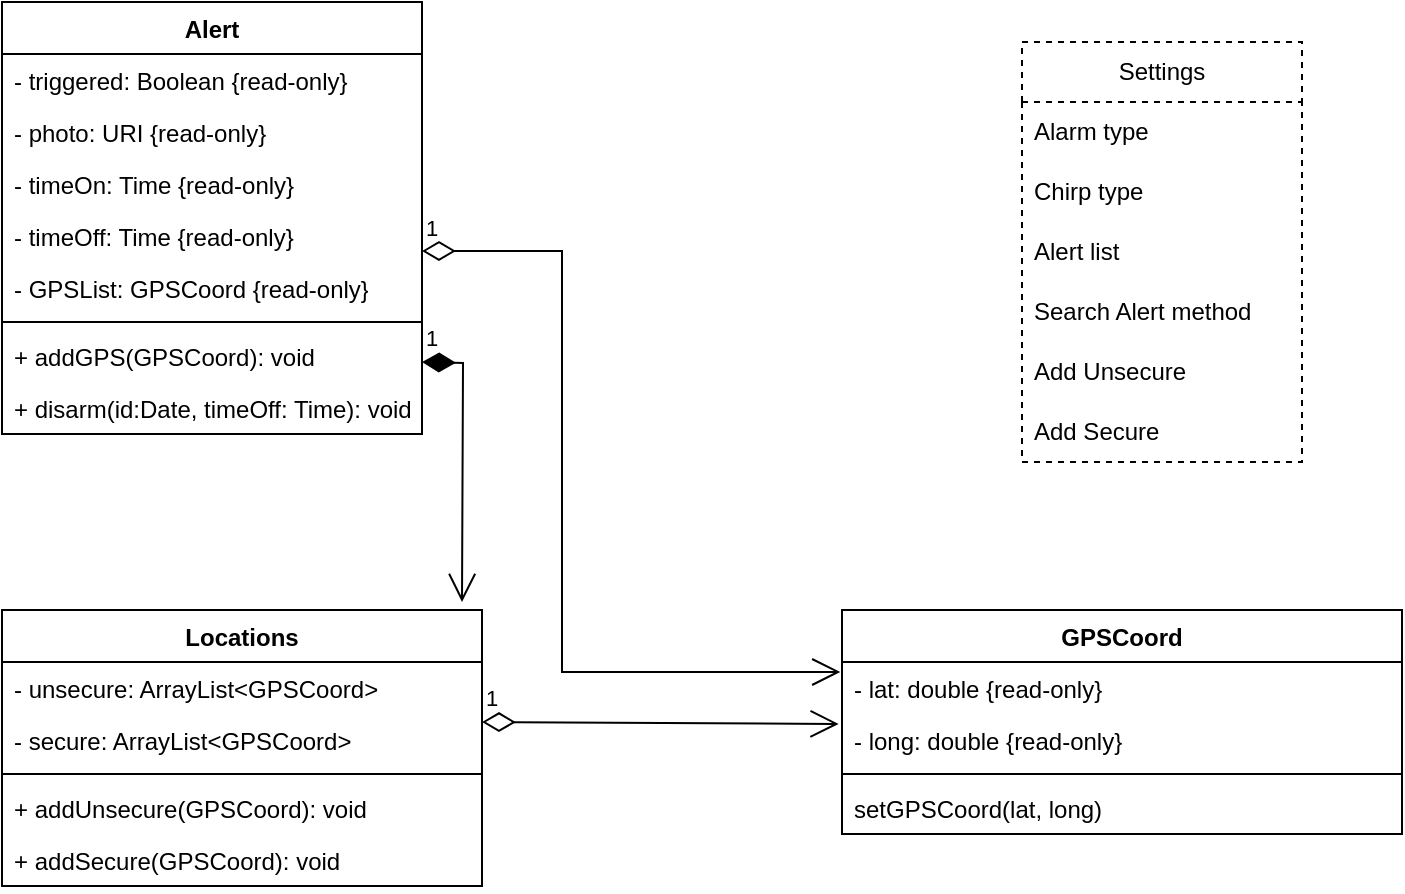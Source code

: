 <mxfile version="23.1.5" type="device">
  <diagram name="Page-1" id="htAdSNcWlhiPEnMqPCJC">
    <mxGraphModel dx="884" dy="608" grid="1" gridSize="10" guides="1" tooltips="1" connect="1" arrows="1" fold="1" page="1" pageScale="1" pageWidth="850" pageHeight="1100" math="0" shadow="0">
      <root>
        <mxCell id="0" />
        <mxCell id="1" parent="0" />
        <mxCell id="QO3o60luh7Fnf20lb6pL-1" value="Alert" style="swimlane;fontStyle=1;align=center;verticalAlign=top;childLayout=stackLayout;horizontal=1;startSize=26;horizontalStack=0;resizeParent=1;resizeParentMax=0;resizeLast=0;collapsible=1;marginBottom=0;whiteSpace=wrap;html=1;" parent="1" vertex="1">
          <mxGeometry x="80" y="80" width="210" height="216" as="geometry" />
        </mxCell>
        <mxCell id="QO3o60luh7Fnf20lb6pL-12" value="- triggered: Boolean {read-only}" style="text;strokeColor=none;fillColor=none;align=left;verticalAlign=top;spacingLeft=4;spacingRight=4;overflow=hidden;rotatable=0;points=[[0,0.5],[1,0.5]];portConstraint=eastwest;whiteSpace=wrap;html=1;" parent="QO3o60luh7Fnf20lb6pL-1" vertex="1">
          <mxGeometry y="26" width="210" height="26" as="geometry" />
        </mxCell>
        <mxCell id="QO3o60luh7Fnf20lb6pL-13" value="- photo: URI {read-only}" style="text;strokeColor=none;fillColor=none;align=left;verticalAlign=top;spacingLeft=4;spacingRight=4;overflow=hidden;rotatable=0;points=[[0,0.5],[1,0.5]];portConstraint=eastwest;whiteSpace=wrap;html=1;" parent="QO3o60luh7Fnf20lb6pL-1" vertex="1">
          <mxGeometry y="52" width="210" height="26" as="geometry" />
        </mxCell>
        <mxCell id="QO3o60luh7Fnf20lb6pL-2" value="- timeOn: Time {read-only}" style="text;strokeColor=none;fillColor=none;align=left;verticalAlign=top;spacingLeft=4;spacingRight=4;overflow=hidden;rotatable=0;points=[[0,0.5],[1,0.5]];portConstraint=eastwest;whiteSpace=wrap;html=1;" parent="QO3o60luh7Fnf20lb6pL-1" vertex="1">
          <mxGeometry y="78" width="210" height="26" as="geometry" />
        </mxCell>
        <mxCell id="QO3o60luh7Fnf20lb6pL-11" value="- timeOff: Time {read-only}" style="text;strokeColor=none;fillColor=none;align=left;verticalAlign=top;spacingLeft=4;spacingRight=4;overflow=hidden;rotatable=0;points=[[0,0.5],[1,0.5]];portConstraint=eastwest;whiteSpace=wrap;html=1;" parent="QO3o60luh7Fnf20lb6pL-1" vertex="1">
          <mxGeometry y="104" width="210" height="26" as="geometry" />
        </mxCell>
        <mxCell id="g78hevzDiGQzAzcVHnX2-24" value="- GPSList: GPSCoord {read-only}" style="text;strokeColor=none;fillColor=none;align=left;verticalAlign=top;spacingLeft=4;spacingRight=4;overflow=hidden;rotatable=0;points=[[0,0.5],[1,0.5]];portConstraint=eastwest;whiteSpace=wrap;html=1;" parent="QO3o60luh7Fnf20lb6pL-1" vertex="1">
          <mxGeometry y="130" width="210" height="26" as="geometry" />
        </mxCell>
        <mxCell id="QO3o60luh7Fnf20lb6pL-3" value="" style="line;strokeWidth=1;fillColor=none;align=left;verticalAlign=middle;spacingTop=-1;spacingLeft=3;spacingRight=3;rotatable=0;labelPosition=right;points=[];portConstraint=eastwest;strokeColor=inherit;" parent="QO3o60luh7Fnf20lb6pL-1" vertex="1">
          <mxGeometry y="156" width="210" height="8" as="geometry" />
        </mxCell>
        <mxCell id="QO3o60luh7Fnf20lb6pL-4" value="+ addGPS(GPSCoord): void" style="text;strokeColor=none;fillColor=none;align=left;verticalAlign=top;spacingLeft=4;spacingRight=4;overflow=hidden;rotatable=0;points=[[0,0.5],[1,0.5]];portConstraint=eastwest;whiteSpace=wrap;html=1;" parent="QO3o60luh7Fnf20lb6pL-1" vertex="1">
          <mxGeometry y="164" width="210" height="26" as="geometry" />
        </mxCell>
        <mxCell id="JbfR-_CshwhSvyDO_35e-1" value="+ disarm(id:Date, timeOff: Time): void" style="text;strokeColor=none;fillColor=none;align=left;verticalAlign=top;spacingLeft=4;spacingRight=4;overflow=hidden;rotatable=0;points=[[0,0.5],[1,0.5]];portConstraint=eastwest;whiteSpace=wrap;html=1;" parent="QO3o60luh7Fnf20lb6pL-1" vertex="1">
          <mxGeometry y="190" width="210" height="26" as="geometry" />
        </mxCell>
        <mxCell id="g78hevzDiGQzAzcVHnX2-1" value="Locations" style="swimlane;fontStyle=1;align=center;verticalAlign=top;childLayout=stackLayout;horizontal=1;startSize=26;horizontalStack=0;resizeParent=1;resizeParentMax=0;resizeLast=0;collapsible=1;marginBottom=0;whiteSpace=wrap;html=1;" parent="1" vertex="1">
          <mxGeometry x="80" y="384" width="240" height="138" as="geometry" />
        </mxCell>
        <mxCell id="g78hevzDiGQzAzcVHnX2-2" value="- unsecure: ArrayList&amp;lt;GPSCoord&amp;gt;" style="text;strokeColor=none;fillColor=none;align=left;verticalAlign=top;spacingLeft=4;spacingRight=4;overflow=hidden;rotatable=0;points=[[0,0.5],[1,0.5]];portConstraint=eastwest;whiteSpace=wrap;html=1;" parent="g78hevzDiGQzAzcVHnX2-1" vertex="1">
          <mxGeometry y="26" width="240" height="26" as="geometry" />
        </mxCell>
        <mxCell id="g78hevzDiGQzAzcVHnX2-9" value="- secure: ArrayList&amp;lt;GPSCoord&amp;gt;" style="text;strokeColor=none;fillColor=none;align=left;verticalAlign=top;spacingLeft=4;spacingRight=4;overflow=hidden;rotatable=0;points=[[0,0.5],[1,0.5]];portConstraint=eastwest;whiteSpace=wrap;html=1;" parent="g78hevzDiGQzAzcVHnX2-1" vertex="1">
          <mxGeometry y="52" width="240" height="26" as="geometry" />
        </mxCell>
        <mxCell id="g78hevzDiGQzAzcVHnX2-3" value="" style="line;strokeWidth=1;fillColor=none;align=left;verticalAlign=middle;spacingTop=-1;spacingLeft=3;spacingRight=3;rotatable=0;labelPosition=right;points=[];portConstraint=eastwest;strokeColor=inherit;" parent="g78hevzDiGQzAzcVHnX2-1" vertex="1">
          <mxGeometry y="78" width="240" height="8" as="geometry" />
        </mxCell>
        <mxCell id="g78hevzDiGQzAzcVHnX2-4" value="+ addUnsecure(GPSCoord): void" style="text;strokeColor=none;fillColor=none;align=left;verticalAlign=top;spacingLeft=4;spacingRight=4;overflow=hidden;rotatable=0;points=[[0,0.5],[1,0.5]];portConstraint=eastwest;whiteSpace=wrap;html=1;" parent="g78hevzDiGQzAzcVHnX2-1" vertex="1">
          <mxGeometry y="86" width="240" height="26" as="geometry" />
        </mxCell>
        <mxCell id="g78hevzDiGQzAzcVHnX2-10" value="+ addSecure(GPSCoord): void" style="text;strokeColor=none;fillColor=none;align=left;verticalAlign=top;spacingLeft=4;spacingRight=4;overflow=hidden;rotatable=0;points=[[0,0.5],[1,0.5]];portConstraint=eastwest;whiteSpace=wrap;html=1;" parent="g78hevzDiGQzAzcVHnX2-1" vertex="1">
          <mxGeometry y="112" width="240" height="26" as="geometry" />
        </mxCell>
        <mxCell id="g78hevzDiGQzAzcVHnX2-12" value="GPSCoord" style="swimlane;fontStyle=1;align=center;verticalAlign=top;childLayout=stackLayout;horizontal=1;startSize=26;horizontalStack=0;resizeParent=1;resizeParentMax=0;resizeLast=0;collapsible=1;marginBottom=0;whiteSpace=wrap;html=1;" parent="1" vertex="1">
          <mxGeometry x="500" y="384" width="280" height="112" as="geometry" />
        </mxCell>
        <mxCell id="g78hevzDiGQzAzcVHnX2-13" value="- lat: double {read-only}" style="text;strokeColor=none;fillColor=none;align=left;verticalAlign=top;spacingLeft=4;spacingRight=4;overflow=hidden;rotatable=0;points=[[0,0.5],[1,0.5]];portConstraint=eastwest;whiteSpace=wrap;html=1;" parent="g78hevzDiGQzAzcVHnX2-12" vertex="1">
          <mxGeometry y="26" width="280" height="26" as="geometry" />
        </mxCell>
        <mxCell id="g78hevzDiGQzAzcVHnX2-16" value="- long: double {read-only}" style="text;strokeColor=none;fillColor=none;align=left;verticalAlign=top;spacingLeft=4;spacingRight=4;overflow=hidden;rotatable=0;points=[[0,0.5],[1,0.5]];portConstraint=eastwest;whiteSpace=wrap;html=1;" parent="g78hevzDiGQzAzcVHnX2-12" vertex="1">
          <mxGeometry y="52" width="280" height="26" as="geometry" />
        </mxCell>
        <mxCell id="g78hevzDiGQzAzcVHnX2-14" value="" style="line;strokeWidth=1;fillColor=none;align=left;verticalAlign=middle;spacingTop=-1;spacingLeft=3;spacingRight=3;rotatable=0;labelPosition=right;points=[];portConstraint=eastwest;strokeColor=inherit;" parent="g78hevzDiGQzAzcVHnX2-12" vertex="1">
          <mxGeometry y="78" width="280" height="8" as="geometry" />
        </mxCell>
        <mxCell id="VIBxlU-8SnilPU0rNErE-1" value="setGPSCoord(lat, long)" style="text;strokeColor=none;fillColor=none;align=left;verticalAlign=top;spacingLeft=4;spacingRight=4;overflow=hidden;rotatable=0;points=[[0,0.5],[1,0.5]];portConstraint=eastwest;whiteSpace=wrap;html=1;" parent="g78hevzDiGQzAzcVHnX2-12" vertex="1">
          <mxGeometry y="86" width="280" height="26" as="geometry" />
        </mxCell>
        <mxCell id="g78hevzDiGQzAzcVHnX2-18" value="Settings" style="swimlane;fontStyle=0;childLayout=stackLayout;horizontal=1;startSize=30;horizontalStack=0;resizeParent=1;resizeParentMax=0;resizeLast=0;collapsible=1;marginBottom=0;whiteSpace=wrap;html=1;dashed=1;" parent="1" vertex="1">
          <mxGeometry x="590" y="100" width="140" height="210" as="geometry" />
        </mxCell>
        <mxCell id="g78hevzDiGQzAzcVHnX2-19" value="Alarm type" style="text;strokeColor=none;fillColor=none;align=left;verticalAlign=middle;spacingLeft=4;spacingRight=4;overflow=hidden;points=[[0,0.5],[1,0.5]];portConstraint=eastwest;rotatable=0;whiteSpace=wrap;html=1;" parent="g78hevzDiGQzAzcVHnX2-18" vertex="1">
          <mxGeometry y="30" width="140" height="30" as="geometry" />
        </mxCell>
        <mxCell id="g78hevzDiGQzAzcVHnX2-20" value="Chirp type" style="text;strokeColor=none;fillColor=none;align=left;verticalAlign=middle;spacingLeft=4;spacingRight=4;overflow=hidden;points=[[0,0.5],[1,0.5]];portConstraint=eastwest;rotatable=0;whiteSpace=wrap;html=1;" parent="g78hevzDiGQzAzcVHnX2-18" vertex="1">
          <mxGeometry y="60" width="140" height="30" as="geometry" />
        </mxCell>
        <mxCell id="g78hevzDiGQzAzcVHnX2-21" value="Alert list" style="text;strokeColor=none;fillColor=none;align=left;verticalAlign=middle;spacingLeft=4;spacingRight=4;overflow=hidden;points=[[0,0.5],[1,0.5]];portConstraint=eastwest;rotatable=0;whiteSpace=wrap;html=1;" parent="g78hevzDiGQzAzcVHnX2-18" vertex="1">
          <mxGeometry y="90" width="140" height="30" as="geometry" />
        </mxCell>
        <mxCell id="g78hevzDiGQzAzcVHnX2-25" value="Search Alert method" style="text;strokeColor=none;fillColor=none;align=left;verticalAlign=middle;spacingLeft=4;spacingRight=4;overflow=hidden;points=[[0,0.5],[1,0.5]];portConstraint=eastwest;rotatable=0;whiteSpace=wrap;html=1;" parent="g78hevzDiGQzAzcVHnX2-18" vertex="1">
          <mxGeometry y="120" width="140" height="30" as="geometry" />
        </mxCell>
        <mxCell id="g78hevzDiGQzAzcVHnX2-26" value="Add Unsecure" style="text;strokeColor=none;fillColor=none;align=left;verticalAlign=middle;spacingLeft=4;spacingRight=4;overflow=hidden;points=[[0,0.5],[1,0.5]];portConstraint=eastwest;rotatable=0;whiteSpace=wrap;html=1;" parent="g78hevzDiGQzAzcVHnX2-18" vertex="1">
          <mxGeometry y="150" width="140" height="30" as="geometry" />
        </mxCell>
        <mxCell id="g78hevzDiGQzAzcVHnX2-27" value="Add Secure" style="text;strokeColor=none;fillColor=none;align=left;verticalAlign=middle;spacingLeft=4;spacingRight=4;overflow=hidden;points=[[0,0.5],[1,0.5]];portConstraint=eastwest;rotatable=0;whiteSpace=wrap;html=1;" parent="g78hevzDiGQzAzcVHnX2-18" vertex="1">
          <mxGeometry y="180" width="140" height="30" as="geometry" />
        </mxCell>
        <mxCell id="VIBxlU-8SnilPU0rNErE-2" value="1" style="endArrow=open;html=1;endSize=12;startArrow=diamondThin;startSize=14;startFill=0;edgeStyle=orthogonalEdgeStyle;align=left;verticalAlign=bottom;rounded=0;entryX=-0.006;entryY=0.192;entryDx=0;entryDy=0;entryPerimeter=0;" parent="1" target="g78hevzDiGQzAzcVHnX2-16" edge="1">
          <mxGeometry x="-1" y="3" relative="1" as="geometry">
            <mxPoint x="320" y="440" as="sourcePoint" />
            <mxPoint x="490" y="440" as="targetPoint" />
          </mxGeometry>
        </mxCell>
        <mxCell id="VIBxlU-8SnilPU0rNErE-3" value="1" style="endArrow=open;html=1;endSize=12;startArrow=diamondThin;startSize=14;startFill=0;edgeStyle=orthogonalEdgeStyle;align=left;verticalAlign=bottom;rounded=0;entryX=-0.003;entryY=0.192;entryDx=0;entryDy=0;entryPerimeter=0;" parent="1" target="g78hevzDiGQzAzcVHnX2-13" edge="1">
          <mxGeometry x="-1" y="3" relative="1" as="geometry">
            <mxPoint x="290" y="204.5" as="sourcePoint" />
            <mxPoint x="450" y="204.5" as="targetPoint" />
            <Array as="points">
              <mxPoint x="360" y="205" />
              <mxPoint x="360" y="415" />
            </Array>
          </mxGeometry>
        </mxCell>
        <mxCell id="VIBxlU-8SnilPU0rNErE-4" value="1" style="endArrow=open;html=1;endSize=12;startArrow=diamondThin;startSize=14;startFill=1;edgeStyle=orthogonalEdgeStyle;align=left;verticalAlign=bottom;rounded=0;" parent="1" edge="1">
          <mxGeometry x="-1" y="3" relative="1" as="geometry">
            <mxPoint x="290" y="260" as="sourcePoint" />
            <mxPoint x="310" y="380" as="targetPoint" />
          </mxGeometry>
        </mxCell>
      </root>
    </mxGraphModel>
  </diagram>
</mxfile>
